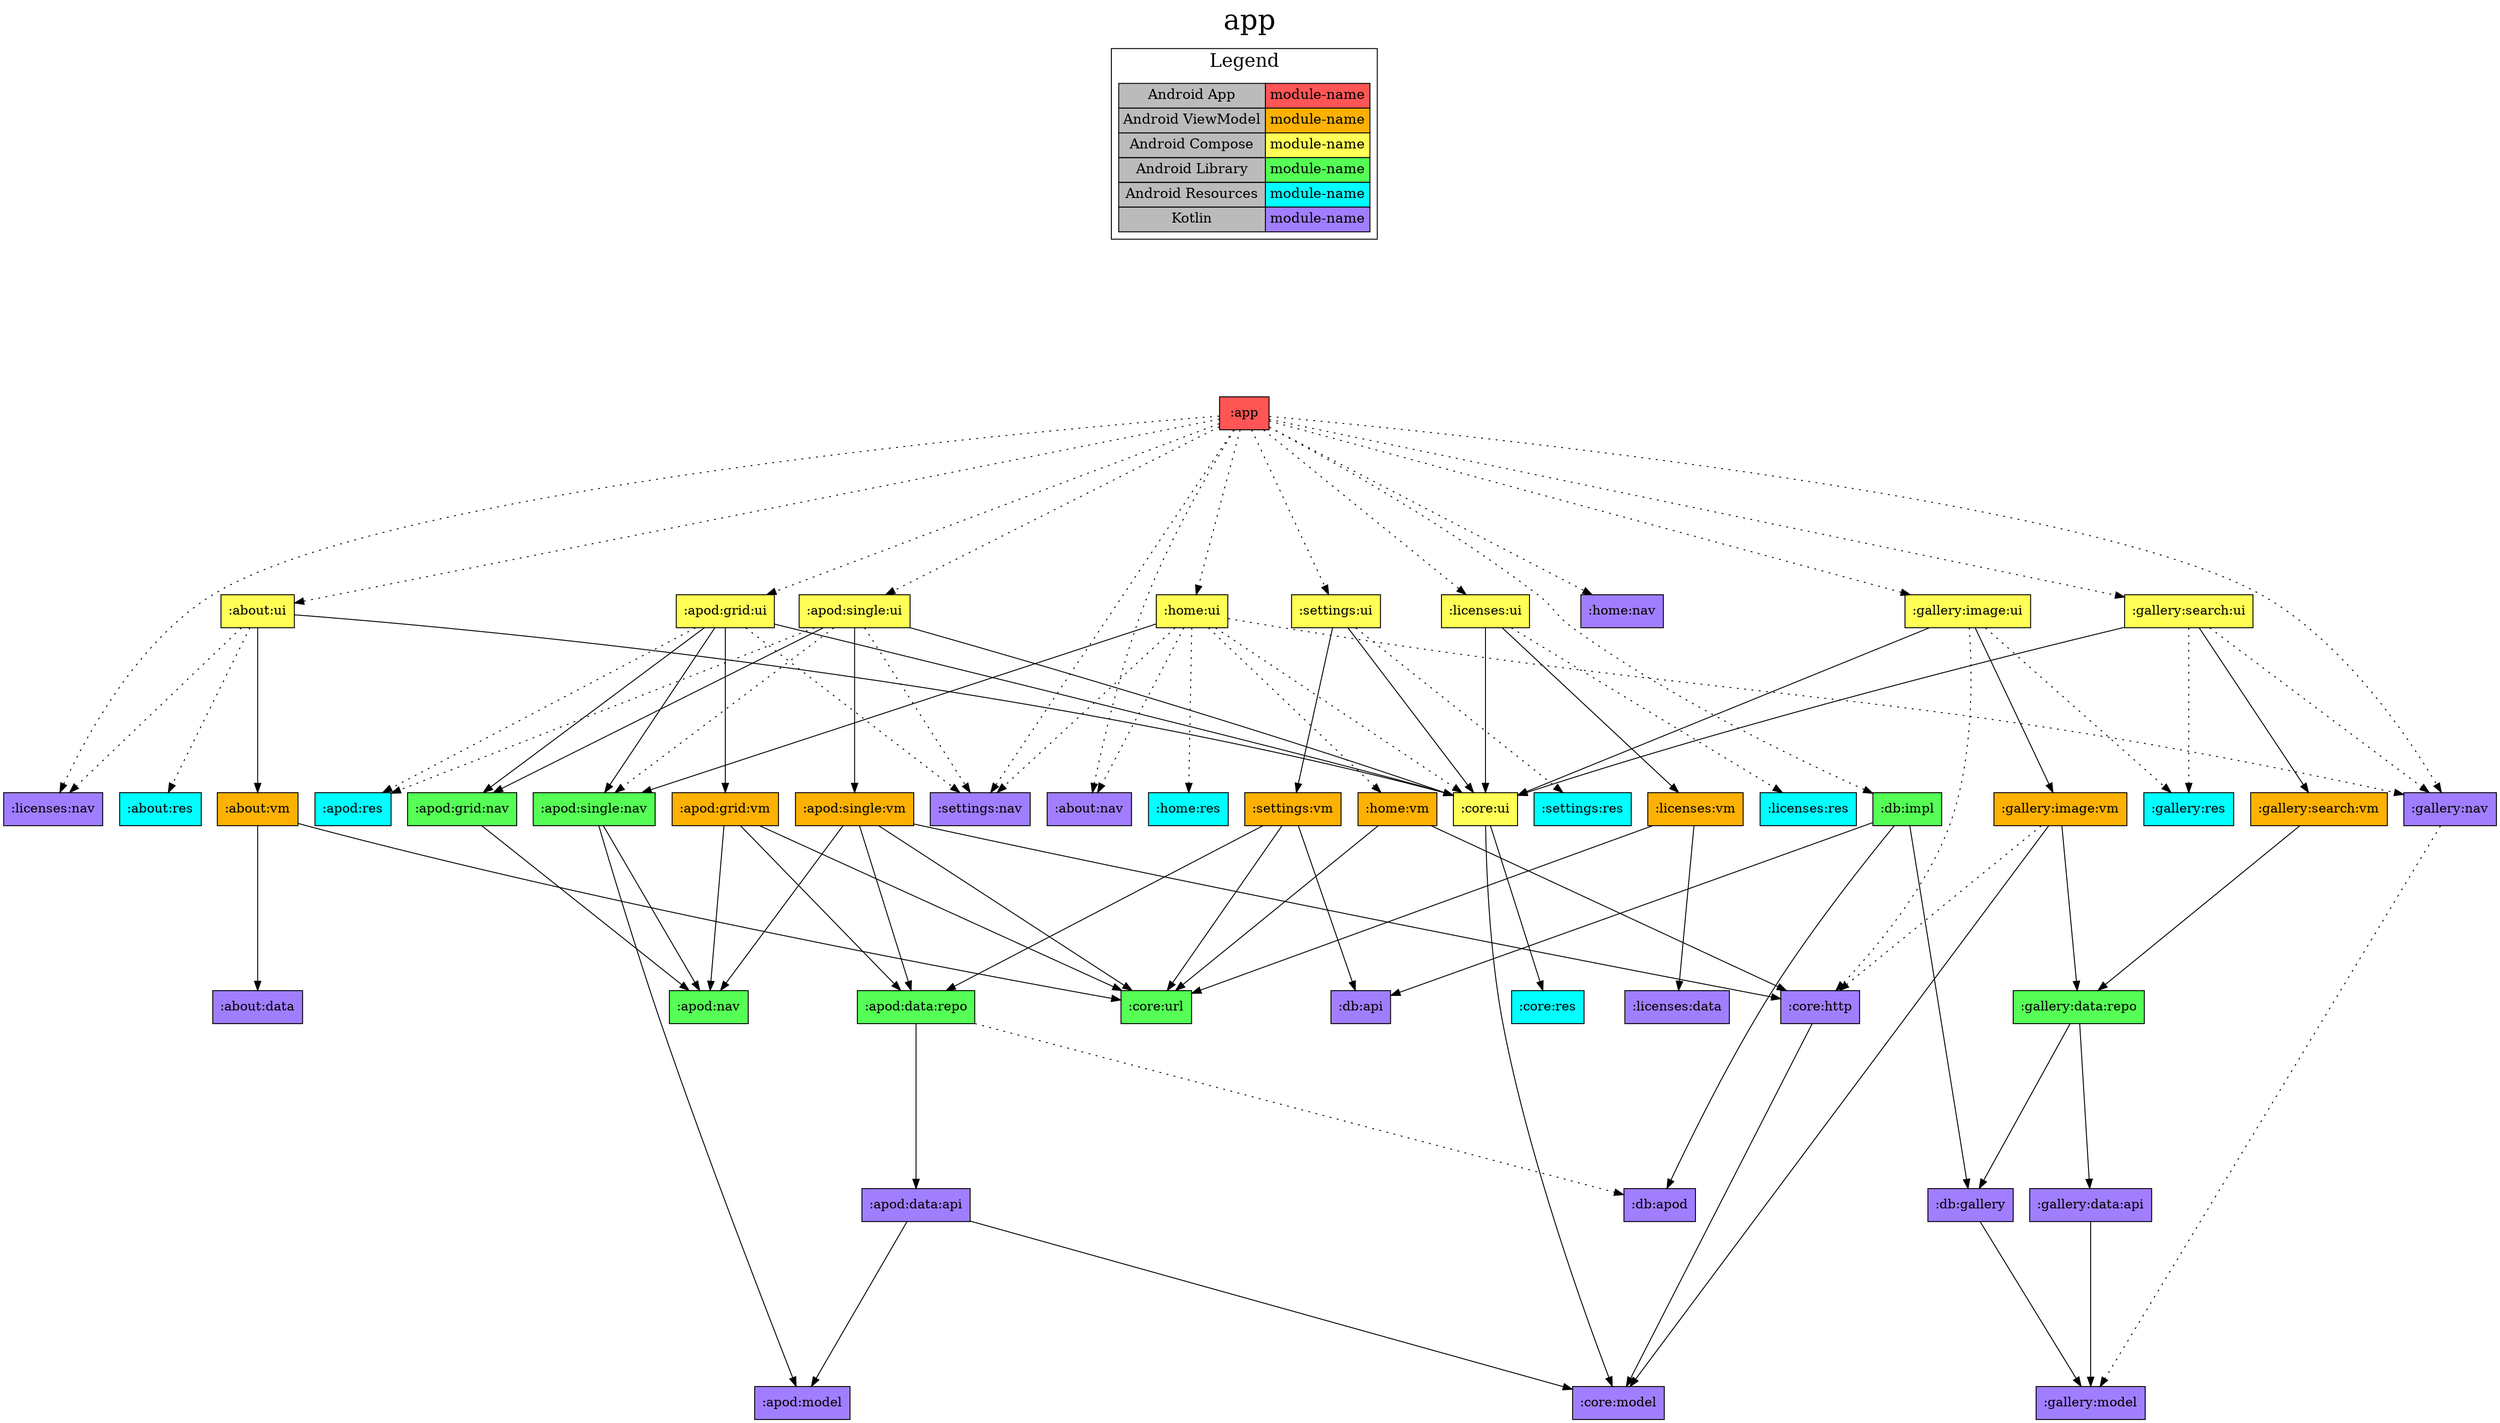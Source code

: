 digraph {
edge ["dir"="forward"]
graph ["dpi"="100","label"="app","labelloc"="t","fontsize"="30","ranksep"="2.5","rankdir"="TB"]
node ["style"="filled"]
":app" ["shape"="box","fillcolor"="#FF5555"]
":about:nav" ["fillcolor"="#A17EFF","shape"="box"]
":about:ui" ["fillcolor"="#FFFF55","shape"="box"]
":about:vm" ["fillcolor"="#FCB103","shape"="box"]
":about:data" ["fillcolor"="#A17EFF","shape"="box"]
":core:url" ["fillcolor"="#55FF55","shape"="box"]
":core:ui" ["fillcolor"="#FFFF55","shape"="box"]
":core:model" ["fillcolor"="#A17EFF","shape"="box"]
":core:res" ["fillcolor"="#00FFFF","shape"="box"]
":about:res" ["fillcolor"="#00FFFF","shape"="box"]
":licenses:nav" ["fillcolor"="#A17EFF","shape"="box"]
":apod:grid:ui" ["fillcolor"="#FFFF55","shape"="box"]
":apod:grid:nav" ["fillcolor"="#55FF55","shape"="box"]
":apod:nav" ["fillcolor"="#55FF55","shape"="box"]
":apod:grid:vm" ["fillcolor"="#FCB103","shape"="box"]
":apod:data:repo" ["fillcolor"="#55FF55","shape"="box"]
":apod:data:api" ["fillcolor"="#A17EFF","shape"="box"]
":apod:model" ["fillcolor"="#A17EFF","shape"="box"]
":db:apod" ["fillcolor"="#A17EFF","shape"="box"]
":apod:single:nav" ["fillcolor"="#55FF55","shape"="box"]
":apod:res" ["fillcolor"="#00FFFF","shape"="box"]
":settings:nav" ["fillcolor"="#A17EFF","shape"="box"]
":apod:single:ui" ["fillcolor"="#FFFF55","shape"="box"]
":apod:single:vm" ["fillcolor"="#FCB103","shape"="box"]
":core:http" ["fillcolor"="#A17EFF","shape"="box"]
":db:impl" ["fillcolor"="#55FF55","shape"="box"]
":db:api" ["fillcolor"="#A17EFF","shape"="box"]
":db:gallery" ["fillcolor"="#A17EFF","shape"="box"]
":gallery:model" ["fillcolor"="#A17EFF","shape"="box"]
":gallery:image:ui" ["fillcolor"="#FFFF55","shape"="box"]
":gallery:image:vm" ["fillcolor"="#FCB103","shape"="box"]
":gallery:data:repo" ["fillcolor"="#55FF55","shape"="box"]
":gallery:data:api" ["fillcolor"="#A17EFF","shape"="box"]
":gallery:res" ["fillcolor"="#00FFFF","shape"="box"]
":gallery:nav" ["fillcolor"="#A17EFF","shape"="box"]
":gallery:search:ui" ["fillcolor"="#FFFF55","shape"="box"]
":gallery:search:vm" ["fillcolor"="#FCB103","shape"="box"]
":home:nav" ["fillcolor"="#A17EFF","shape"="box"]
":home:ui" ["fillcolor"="#FFFF55","shape"="box"]
":home:res" ["fillcolor"="#00FFFF","shape"="box"]
":home:vm" ["fillcolor"="#FCB103","shape"="box"]
":licenses:ui" ["fillcolor"="#FFFF55","shape"="box"]
":licenses:vm" ["fillcolor"="#FCB103","shape"="box"]
":licenses:data" ["fillcolor"="#A17EFF","shape"="box"]
":licenses:res" ["fillcolor"="#00FFFF","shape"="box"]
":settings:ui" ["fillcolor"="#FFFF55","shape"="box"]
":settings:vm" ["fillcolor"="#FCB103","shape"="box"]
":settings:res" ["fillcolor"="#00FFFF","shape"="box"]
{
edge ["dir"="none"]
graph ["rank"="same"]
":app"
}
":app" -> ":about:nav" ["style"="dotted"]
":app" -> ":about:ui" ["style"="dotted"]
":app" -> ":apod:grid:ui" ["style"="dotted"]
":app" -> ":apod:single:ui" ["style"="dotted"]
":app" -> ":db:impl" ["style"="dotted"]
":app" -> ":gallery:image:ui" ["style"="dotted"]
":app" -> ":gallery:nav" ["style"="dotted"]
":app" -> ":gallery:search:ui" ["style"="dotted"]
":app" -> ":home:nav" ["style"="dotted"]
":app" -> ":home:ui" ["style"="dotted"]
":app" -> ":licenses:nav" ["style"="dotted"]
":app" -> ":licenses:ui" ["style"="dotted"]
":app" -> ":settings:nav" ["style"="dotted"]
":app" -> ":settings:ui" ["style"="dotted"]
":about:ui" -> ":about:vm"
":about:ui" -> ":core:ui"
":about:ui" -> ":about:res" ["style"="dotted"]
":about:ui" -> ":licenses:nav" ["style"="dotted"]
":about:vm" -> ":about:data"
":about:vm" -> ":core:url"
":core:ui" -> ":core:model"
":core:ui" -> ":core:res"
":apod:grid:ui" -> ":apod:grid:nav"
":apod:grid:ui" -> ":apod:grid:vm"
":apod:grid:ui" -> ":apod:single:nav"
":apod:grid:ui" -> ":core:ui"
":apod:grid:ui" -> ":apod:res" ["style"="dotted"]
":apod:grid:ui" -> ":settings:nav" ["style"="dotted"]
":apod:grid:nav" -> ":apod:nav"
":apod:grid:vm" -> ":apod:data:repo"
":apod:grid:vm" -> ":apod:nav"
":apod:grid:vm" -> ":core:url"
":apod:data:repo" -> ":apod:data:api"
":apod:data:repo" -> ":db:apod" ["style"="dotted"]
":apod:data:api" -> ":apod:model"
":apod:data:api" -> ":core:model"
":apod:single:nav" -> ":apod:model"
":apod:single:nav" -> ":apod:nav"
":apod:single:ui" -> ":apod:grid:nav"
":apod:single:ui" -> ":apod:single:vm"
":apod:single:ui" -> ":core:ui"
":apod:single:ui" -> ":apod:res" ["style"="dotted"]
":apod:single:ui" -> ":apod:single:nav" ["style"="dotted"]
":apod:single:ui" -> ":settings:nav" ["style"="dotted"]
":apod:single:vm" -> ":apod:data:repo"
":apod:single:vm" -> ":apod:nav"
":apod:single:vm" -> ":core:http"
":apod:single:vm" -> ":core:url"
":core:http" -> ":core:model"
":db:impl" -> ":db:api"
":db:impl" -> ":db:apod"
":db:impl" -> ":db:gallery"
":db:gallery" -> ":gallery:model"
":gallery:image:ui" -> ":core:ui"
":gallery:image:ui" -> ":gallery:image:vm"
":gallery:image:ui" -> ":core:http" ["style"="dotted"]
":gallery:image:ui" -> ":gallery:res" ["style"="dotted"]
":gallery:image:vm" -> ":core:model"
":gallery:image:vm" -> ":gallery:data:repo"
":gallery:image:vm" -> ":core:http" ["style"="dotted"]
":gallery:data:repo" -> ":db:gallery"
":gallery:data:repo" -> ":gallery:data:api"
":gallery:data:api" -> ":gallery:model"
":gallery:nav" -> ":gallery:model" ["style"="dotted"]
":gallery:search:ui" -> ":core:ui"
":gallery:search:ui" -> ":gallery:search:vm"
":gallery:search:ui" -> ":gallery:nav" ["style"="dotted"]
":gallery:search:ui" -> ":gallery:res" ["style"="dotted"]
":gallery:search:vm" -> ":gallery:data:repo"
":home:ui" -> ":apod:single:nav"
":home:ui" -> ":about:nav" ["style"="dotted"]
":home:ui" -> ":core:ui" ["style"="dotted"]
":home:ui" -> ":gallery:nav" ["style"="dotted"]
":home:ui" -> ":home:res" ["style"="dotted"]
":home:ui" -> ":home:vm" ["style"="dotted"]
":home:ui" -> ":settings:nav" ["style"="dotted"]
":home:vm" -> ":core:http"
":home:vm" -> ":core:url"
":licenses:ui" -> ":core:ui"
":licenses:ui" -> ":licenses:vm"
":licenses:ui" -> ":licenses:res" ["style"="dotted"]
":licenses:vm" -> ":core:url"
":licenses:vm" -> ":licenses:data"
":settings:ui" -> ":core:ui"
":settings:ui" -> ":settings:vm"
":settings:ui" -> ":settings:res" ["style"="dotted"]
":settings:vm" -> ":apod:data:repo"
":settings:vm" -> ":core:url"
":settings:vm" -> ":db:api"
subgraph "cluster_legend" {
edge ["dir"="none"]
graph ["label"="Legend","fontsize"="20"]
"Legend" ["style"="filled","fillcolor"="#bbbbbb","shape"="none","margin"="0","fontsize"="15","label"=<
<TABLE BORDER="0" CELLBORDER="1" CELLSPACING="0" CELLPADDING="4">
<TR><TD>Android App</TD><TD BGCOLOR="#FF5555">module-name</TD></TR>
<TR><TD>Android ViewModel</TD><TD BGCOLOR="#FCB103">module-name</TD></TR>
<TR><TD>Android Compose</TD><TD BGCOLOR="#FFFF55">module-name</TD></TR>
<TR><TD>Android Library</TD><TD BGCOLOR="#55FF55">module-name</TD></TR>
<TR><TD>Android Resources</TD><TD BGCOLOR="#00FFFF">module-name</TD></TR>
<TR><TD>Kotlin</TD><TD BGCOLOR="#A17EFF">module-name</TD></TR>
</TABLE>
>]
} -> ":app" ["style"="invis"]
}